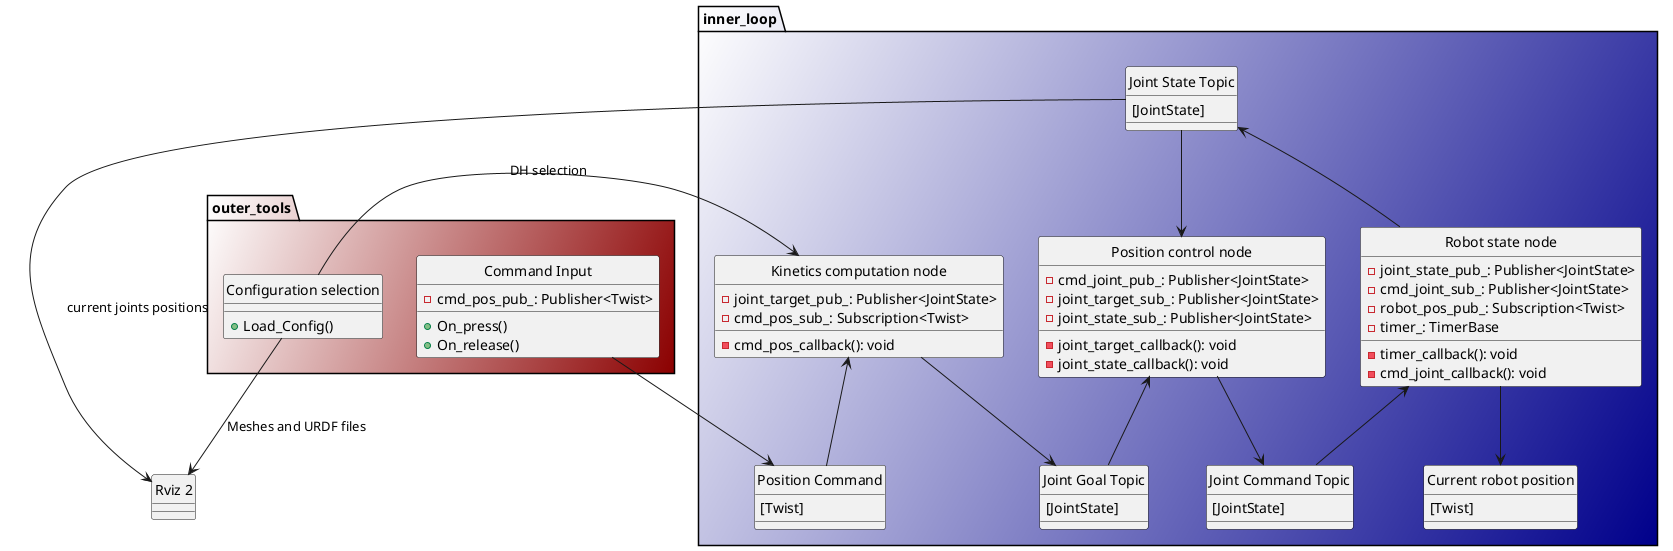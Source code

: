 @startuml classes
skinparam style strictuml
skinparam SequenceMessageAlignment center
skinparam DefaultFontName Arial

class "Rviz 2" as rviz2 {
}

package outer_tools #White/DarkRed
{
    class "Command Input" as cmd_in {
        + On_press()
        + On_release()
        - cmd_pos_pub_: Publisher<Twist>
    }

    class "Configuration selection" as config_select {
        + Load_Config()
    }
}
package inner_loop #White/DarkBlue
{
    class "Joint State Topic" as joint_state {
        [JointState]
    }
    class "Joint Goal Topic" as joint_target{
        [JointState]
    }
    class "Joint Command Topic" as cmd_joint{
        [JointState]
    }
    class "Position Command" as cmd_pos{
        [Twist]
    }
    class "Current robot position" as robot_pos{
        [Twist]
    }

    class "Position control node" as control_node {
        - cmd_joint_pub_: Publisher<JointState>
        - joint_target_sub_: Publisher<JointState>
        - joint_state_sub_: Publisher<JointState>
        - joint_target_callback(): void 
        - joint_state_callback(): void 
    }

    class "Kinetics computation node" as kinetics_node {
        - joint_target_pub_: Publisher<JointState>
        - cmd_pos_sub_: Subscription<Twist>
        - cmd_pos_callback(): void
    }

    class "Robot state node" as robot_node {
        - joint_state_pub_: Publisher<JointState>
        - cmd_joint_sub_: Publisher<JointState>
        - robot_pos_pub_: Subscription<Twist>
        - timer_: TimerBase
        - timer_callback(): void 
        - cmd_joint_callback(): void
    }
}

cmd_in --> cmd_pos

config_select -right-> kinetics_node: "DH selection"
config_select --> rviz2: "Meshes and URDF files"
joint_state --> rviz2: "current joints positions"

kinetics_node --> joint_target 
kinetics_node <-- cmd_pos

control_node --> cmd_joint 
control_node <-up- joint_state
control_node <-- joint_target

robot_node -up-> joint_state 
robot_node --> robot_pos 
robot_node <-- cmd_joint

@enduml
